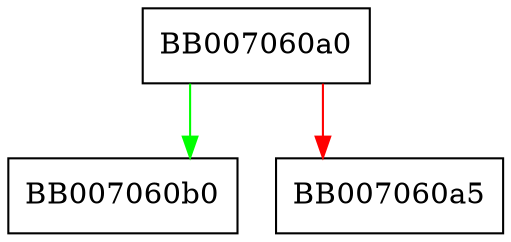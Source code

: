digraph ossl_gcm_set_ctx_params {
  node [shape="box"];
  graph [splines=ortho];
  BB007060a0 -> BB007060b0 [color="green"];
  BB007060a0 -> BB007060a5 [color="red"];
}